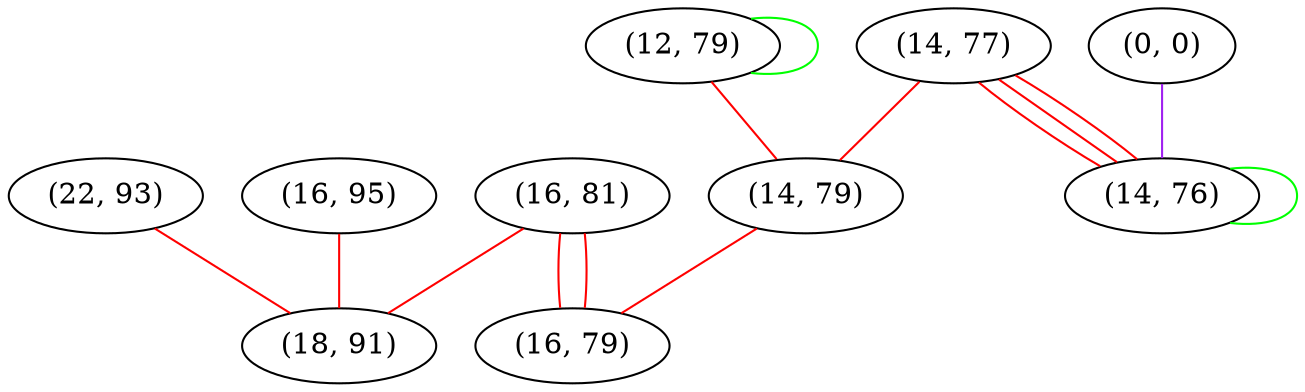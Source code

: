 graph "" {
"(16, 81)";
"(12, 79)";
"(0, 0)";
"(22, 93)";
"(16, 95)";
"(18, 91)";
"(14, 77)";
"(14, 76)";
"(14, 79)";
"(16, 79)";
"(16, 81)" -- "(18, 91)"  [color=red, key=0, weight=1];
"(16, 81)" -- "(16, 79)"  [color=red, key=0, weight=1];
"(16, 81)" -- "(16, 79)"  [color=red, key=1, weight=1];
"(12, 79)" -- "(12, 79)"  [color=green, key=0, weight=2];
"(12, 79)" -- "(14, 79)"  [color=red, key=0, weight=1];
"(0, 0)" -- "(14, 76)"  [color=purple, key=0, weight=4];
"(22, 93)" -- "(18, 91)"  [color=red, key=0, weight=1];
"(16, 95)" -- "(18, 91)"  [color=red, key=0, weight=1];
"(14, 77)" -- "(14, 76)"  [color=red, key=0, weight=1];
"(14, 77)" -- "(14, 76)"  [color=red, key=1, weight=1];
"(14, 77)" -- "(14, 76)"  [color=red, key=2, weight=1];
"(14, 77)" -- "(14, 79)"  [color=red, key=0, weight=1];
"(14, 76)" -- "(14, 76)"  [color=green, key=0, weight=2];
"(14, 79)" -- "(16, 79)"  [color=red, key=0, weight=1];
}
